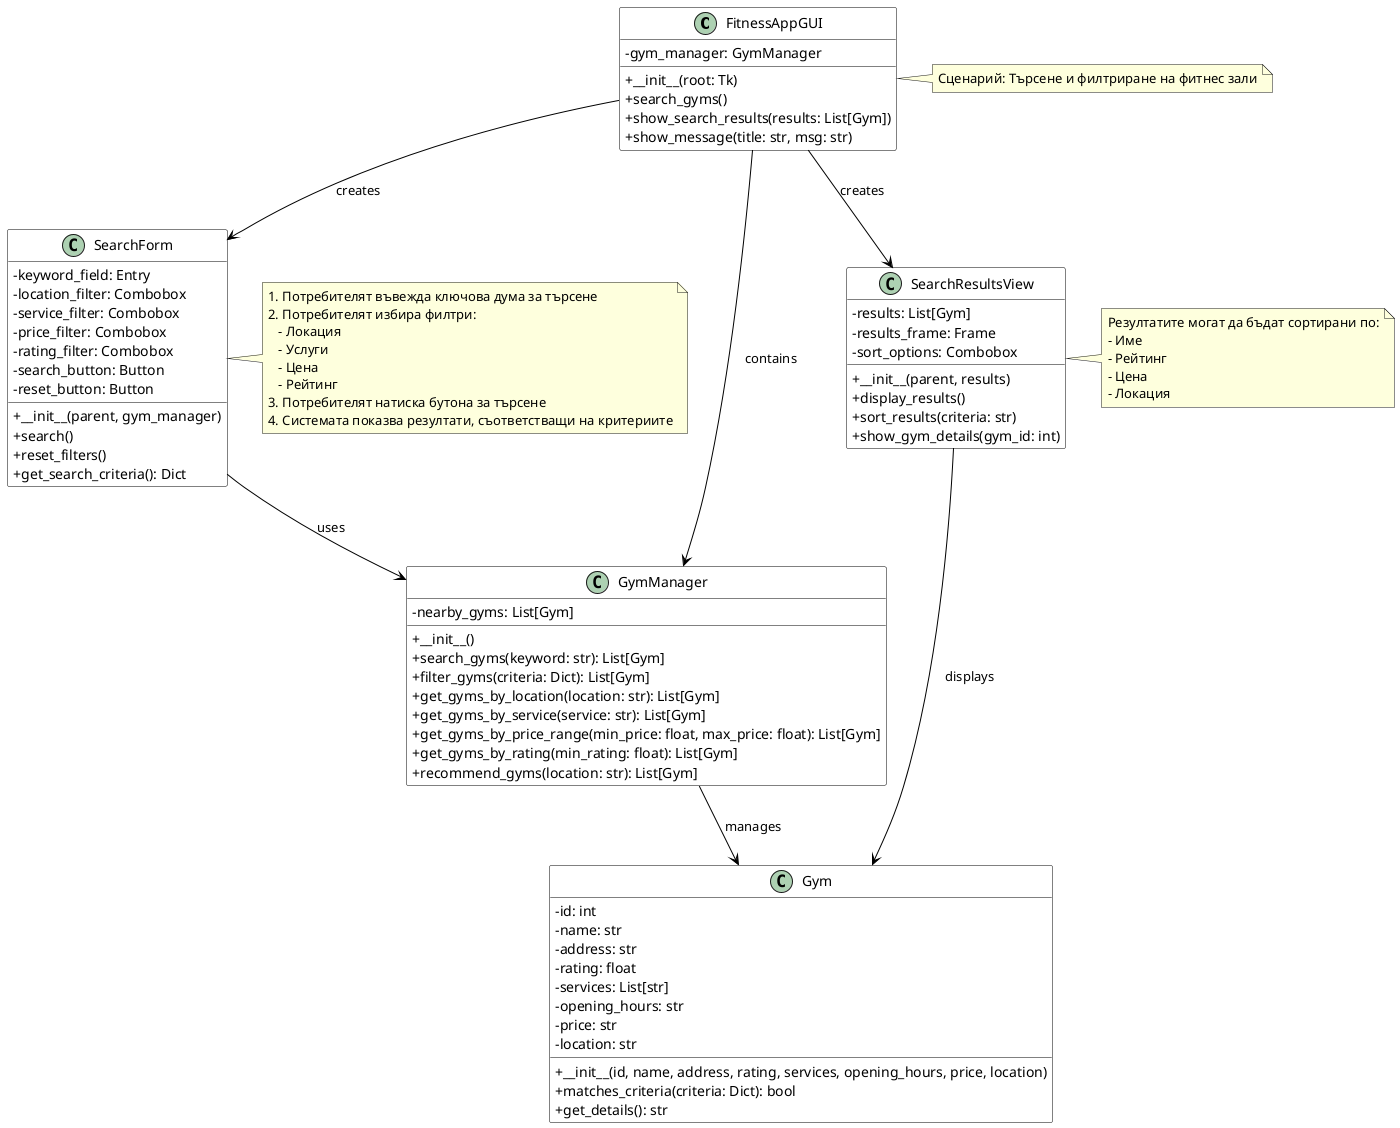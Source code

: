 @startuml Search and Filter Scenario

' Стилове
skinparam classAttributeIconSize 0
skinparam class {
  BackgroundColor White
  ArrowColor Black
  BorderColor Black
}

' Основни класове за сценария с търсене и филтриране
class FitnessAppGUI {
  - gym_manager: GymManager
  + __init__(root: Tk)
  + search_gyms()
  + show_search_results(results: List[Gym])
  + show_message(title: str, msg: str)
}

class GymManager {
  - nearby_gyms: List[Gym]
  + __init__()
  + search_gyms(keyword: str): List[Gym]
  + filter_gyms(criteria: Dict): List[Gym]
  + get_gyms_by_location(location: str): List[Gym]
  + get_gyms_by_service(service: str): List[Gym]
  + get_gyms_by_price_range(min_price: float, max_price: float): List[Gym]
  + get_gyms_by_rating(min_rating: float): List[Gym]
  + recommend_gyms(location: str): List[Gym]
}

' Модели
class Gym {
  - id: int
  - name: str
  - address: str
  - rating: float
  - services: List[str]
  - opening_hours: str
  - price: str
  - location: str
  + __init__(id, name, address, rating, services, opening_hours, price, location)
  + matches_criteria(criteria: Dict): bool
  + get_details(): str
}

' Форми
class SearchForm {
  - keyword_field: Entry
  - location_filter: Combobox
  - service_filter: Combobox
  - price_filter: Combobox
  - rating_filter: Combobox
  - search_button: Button
  - reset_button: Button
  + __init__(parent, gym_manager)
  + search()
  + reset_filters()
  + get_search_criteria(): Dict
}

class SearchResultsView {
  - results: List[Gym]
  - results_frame: Frame
  - sort_options: Combobox
  + __init__(parent, results)
  + display_results()
  + sort_results(criteria: str)
  + show_gym_details(gym_id: int)
}

' Връзки
FitnessAppGUI --> GymManager : contains
FitnessAppGUI --> SearchForm : creates
FitnessAppGUI --> SearchResultsView : creates

GymManager --> Gym : manages

SearchForm --> GymManager : uses

SearchResultsView --> Gym : displays

' Сценарий
note right of FitnessAppGUI
  Сценарий: Търсене и филтриране на фитнес зали
end note

note right of SearchForm
  1. Потребителят въвежда ключова дума за търсене
  2. Потребителят избира филтри:
     - Локация
     - Услуги
     - Цена
     - Рейтинг
  3. Потребителят натиска бутона за търсене
  4. Системата показва резултати, съответстващи на критериите
end note

note right of SearchResultsView
  Резултатите могат да бъдат сортирани по:
  - Име
  - Рейтинг
  - Цена
  - Локация
end note

@enduml 